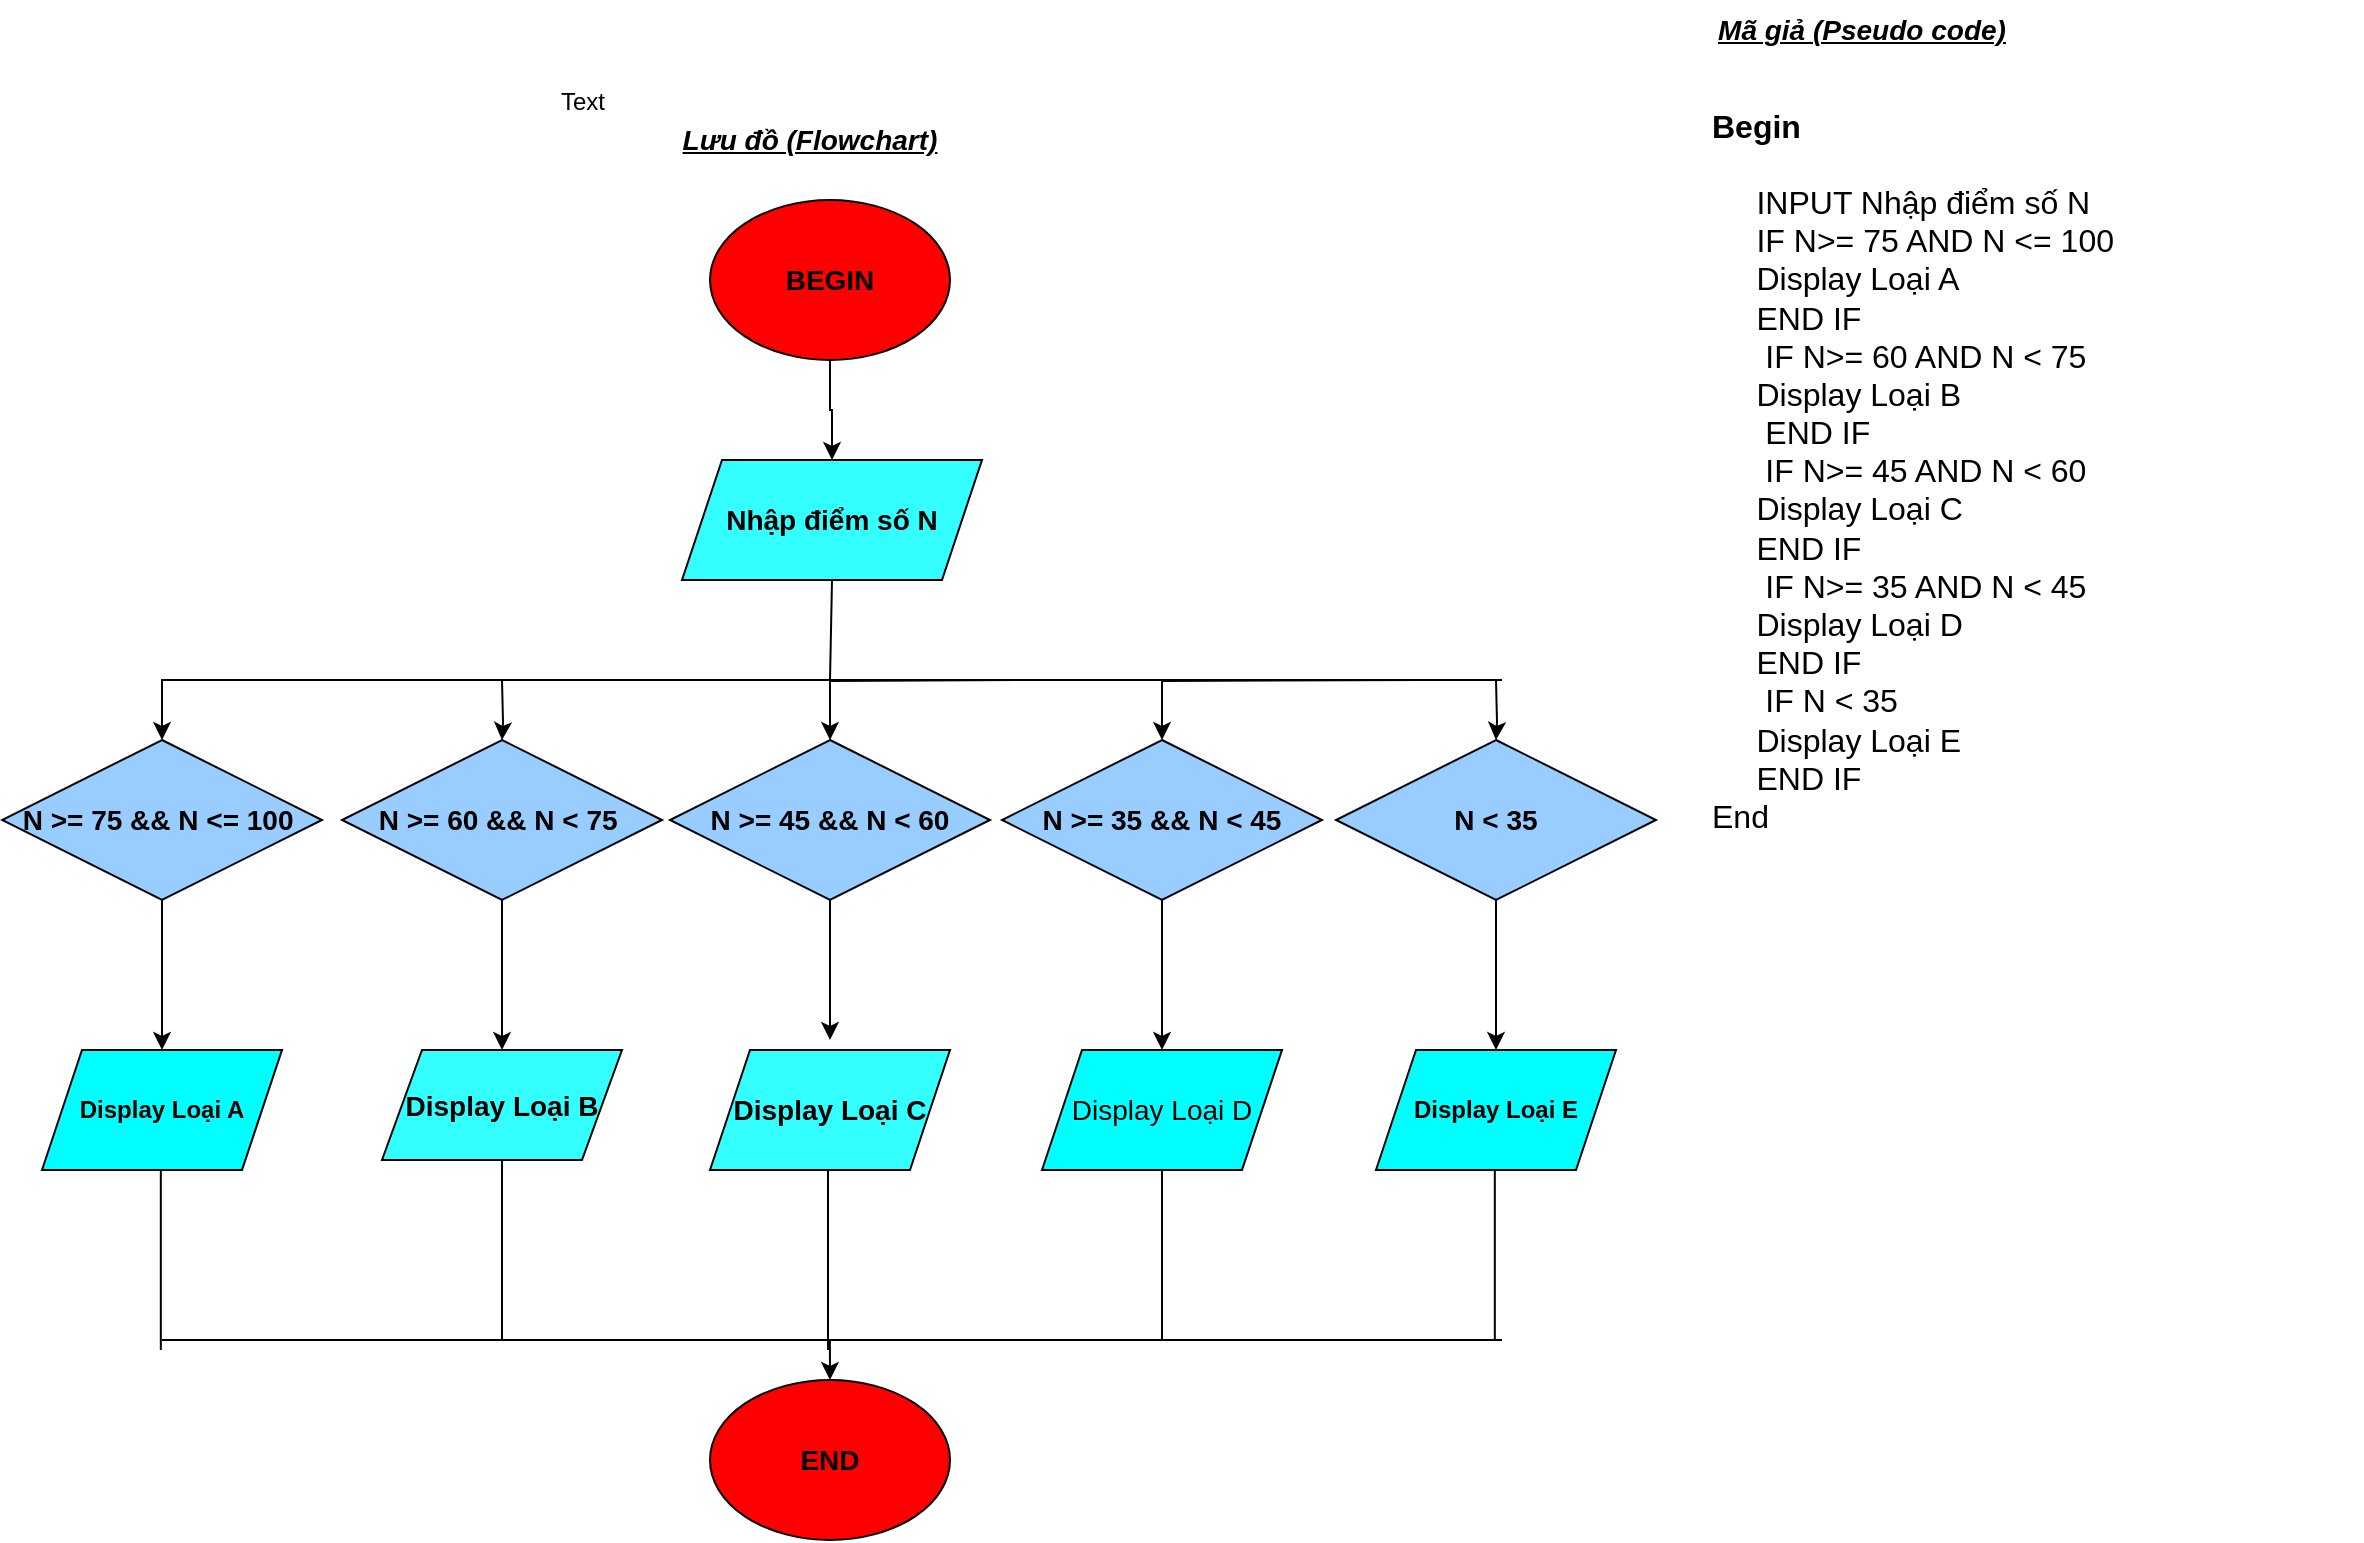 <mxfile version="14.2.7" type="google"><diagram id="C5RBs43oDa-KdzZeNtuy" name="Page-1"><mxGraphModel dx="1579" dy="685" grid="1" gridSize="10" guides="1" tooltips="1" connect="1" arrows="1" fold="1" page="1" pageScale="1" pageWidth="827" pageHeight="1169" math="0" shadow="0"><root><mxCell id="WIyWlLk6GJQsqaUBKTNV-0"/><mxCell id="WIyWlLk6GJQsqaUBKTNV-1" parent="WIyWlLk6GJQsqaUBKTNV-0"/><mxCell id="VVmhNB4n8gQCFWJyPMqK-19" style="edgeStyle=orthogonalEdgeStyle;rounded=0;orthogonalLoop=1;jettySize=auto;html=1;" edge="1" parent="WIyWlLk6GJQsqaUBKTNV-1" source="VVmhNB4n8gQCFWJyPMqK-0" target="VVmhNB4n8gQCFWJyPMqK-1"><mxGeometry relative="1" as="geometry"/></mxCell><mxCell id="VVmhNB4n8gQCFWJyPMqK-0" value="&lt;font style=&quot;font-size: 14px&quot;&gt;&lt;b&gt;BEGIN&lt;/b&gt;&lt;/font&gt;" style="ellipse;whiteSpace=wrap;html=1;fillColor=#FF0000;" vertex="1" parent="WIyWlLk6GJQsqaUBKTNV-1"><mxGeometry x="354" y="130" width="120" height="80" as="geometry"/></mxCell><mxCell id="VVmhNB4n8gQCFWJyPMqK-1" value="&lt;b&gt;&lt;font style=&quot;font-size: 14px&quot;&gt;Nhập điểm số N&lt;/font&gt;&lt;/b&gt;" style="shape=parallelogram;perimeter=parallelogramPerimeter;whiteSpace=wrap;html=1;fixedSize=1;fillColor=#33FFFF;" vertex="1" parent="WIyWlLk6GJQsqaUBKTNV-1"><mxGeometry x="340" y="260" width="150" height="60" as="geometry"/></mxCell><mxCell id="VVmhNB4n8gQCFWJyPMqK-11" style="edgeStyle=orthogonalEdgeStyle;rounded=0;orthogonalLoop=1;jettySize=auto;html=1;" edge="1" parent="WIyWlLk6GJQsqaUBKTNV-1" target="VVmhNB4n8gQCFWJyPMqK-2"><mxGeometry relative="1" as="geometry"><mxPoint x="130" y="370" as="sourcePoint"/><Array as="points"><mxPoint x="80" y="370"/></Array></mxGeometry></mxCell><mxCell id="VVmhNB4n8gQCFWJyPMqK-22" style="edgeStyle=orthogonalEdgeStyle;rounded=0;orthogonalLoop=1;jettySize=auto;html=1;entryX=0.5;entryY=0;entryDx=0;entryDy=0;" edge="1" parent="WIyWlLk6GJQsqaUBKTNV-1" source="VVmhNB4n8gQCFWJyPMqK-2" target="VVmhNB4n8gQCFWJyPMqK-21"><mxGeometry relative="1" as="geometry"/></mxCell><mxCell id="VVmhNB4n8gQCFWJyPMqK-2" value="&lt;b&gt;&lt;font style=&quot;font-size: 14px&quot;&gt;N &amp;gt;= 75 &amp;amp;&amp;amp; N &amp;lt;= 100&amp;nbsp;&lt;/font&gt;&lt;/b&gt;" style="rhombus;whiteSpace=wrap;html=1;fillColor=#99CCFF;" vertex="1" parent="WIyWlLk6GJQsqaUBKTNV-1"><mxGeometry y="400" width="160" height="80" as="geometry"/></mxCell><mxCell id="VVmhNB4n8gQCFWJyPMqK-16" style="edgeStyle=orthogonalEdgeStyle;rounded=0;orthogonalLoop=1;jettySize=auto;html=1;" edge="1" parent="WIyWlLk6GJQsqaUBKTNV-1" target="VVmhNB4n8gQCFWJyPMqK-3"><mxGeometry relative="1" as="geometry"><mxPoint x="250" y="370" as="sourcePoint"/></mxGeometry></mxCell><mxCell id="VVmhNB4n8gQCFWJyPMqK-29" style="edgeStyle=orthogonalEdgeStyle;rounded=0;orthogonalLoop=1;jettySize=auto;html=1;entryX=0.5;entryY=0;entryDx=0;entryDy=0;" edge="1" parent="WIyWlLk6GJQsqaUBKTNV-1" source="VVmhNB4n8gQCFWJyPMqK-3" target="VVmhNB4n8gQCFWJyPMqK-23"><mxGeometry relative="1" as="geometry"/></mxCell><mxCell id="VVmhNB4n8gQCFWJyPMqK-3" value="&lt;font style=&quot;font-size: 14px&quot;&gt;&lt;b&gt;N &amp;gt;= 60 &amp;amp;&amp;amp; N &amp;lt; 75&amp;nbsp;&lt;/b&gt;&lt;/font&gt;" style="rhombus;whiteSpace=wrap;html=1;fillColor=#99CCFF;" vertex="1" parent="WIyWlLk6GJQsqaUBKTNV-1"><mxGeometry x="170" y="400" width="160" height="80" as="geometry"/></mxCell><mxCell id="VVmhNB4n8gQCFWJyPMqK-14" style="edgeStyle=orthogonalEdgeStyle;rounded=0;orthogonalLoop=1;jettySize=auto;html=1;" edge="1" parent="WIyWlLk6GJQsqaUBKTNV-1" target="VVmhNB4n8gQCFWJyPMqK-4"><mxGeometry relative="1" as="geometry"><mxPoint x="520" y="370" as="sourcePoint"/></mxGeometry></mxCell><mxCell id="VVmhNB4n8gQCFWJyPMqK-4" value="&lt;font style=&quot;font-size: 14px&quot;&gt;&lt;b&gt;N &amp;gt;= 45 &amp;amp;&amp;amp; N &amp;lt; 60&lt;/b&gt;&lt;/font&gt;" style="rhombus;whiteSpace=wrap;html=1;fillColor=#99CCFF;" vertex="1" parent="WIyWlLk6GJQsqaUBKTNV-1"><mxGeometry x="334" y="400" width="160" height="80" as="geometry"/></mxCell><mxCell id="VVmhNB4n8gQCFWJyPMqK-15" style="edgeStyle=orthogonalEdgeStyle;rounded=0;orthogonalLoop=1;jettySize=auto;html=1;" edge="1" parent="WIyWlLk6GJQsqaUBKTNV-1" target="VVmhNB4n8gQCFWJyPMqK-5"><mxGeometry relative="1" as="geometry"><mxPoint x="710" y="370" as="sourcePoint"/></mxGeometry></mxCell><mxCell id="VVmhNB4n8gQCFWJyPMqK-27" style="edgeStyle=orthogonalEdgeStyle;rounded=0;orthogonalLoop=1;jettySize=auto;html=1;" edge="1" parent="WIyWlLk6GJQsqaUBKTNV-1" source="VVmhNB4n8gQCFWJyPMqK-5" target="VVmhNB4n8gQCFWJyPMqK-25"><mxGeometry relative="1" as="geometry"/></mxCell><mxCell id="VVmhNB4n8gQCFWJyPMqK-5" value="&lt;font style=&quot;font-size: 14px&quot;&gt;&lt;b&gt;N &amp;gt;= 35 &amp;amp;&amp;amp; N &amp;lt; 45&lt;/b&gt;&lt;/font&gt;" style="rhombus;whiteSpace=wrap;html=1;fillColor=#99CCFF;" vertex="1" parent="WIyWlLk6GJQsqaUBKTNV-1"><mxGeometry x="500" y="400" width="160" height="80" as="geometry"/></mxCell><mxCell id="VVmhNB4n8gQCFWJyPMqK-8" value="" style="endArrow=none;html=1;exitX=0.5;exitY=1;exitDx=0;exitDy=0;" edge="1" parent="WIyWlLk6GJQsqaUBKTNV-1" source="VVmhNB4n8gQCFWJyPMqK-1"><mxGeometry width="50" height="50" relative="1" as="geometry"><mxPoint x="450" y="520" as="sourcePoint"/><mxPoint x="414" y="370" as="targetPoint"/></mxGeometry></mxCell><mxCell id="VVmhNB4n8gQCFWJyPMqK-9" value="" style="endArrow=none;html=1;" edge="1" parent="WIyWlLk6GJQsqaUBKTNV-1"><mxGeometry width="50" height="50" relative="1" as="geometry"><mxPoint x="130" y="370" as="sourcePoint"/><mxPoint x="440" y="370" as="targetPoint"/></mxGeometry></mxCell><mxCell id="VVmhNB4n8gQCFWJyPMqK-10" value="" style="endArrow=none;html=1;" edge="1" parent="WIyWlLk6GJQsqaUBKTNV-1"><mxGeometry width="50" height="50" relative="1" as="geometry"><mxPoint x="415" y="370" as="sourcePoint"/><mxPoint x="750" y="370" as="targetPoint"/></mxGeometry></mxCell><mxCell id="VVmhNB4n8gQCFWJyPMqK-18" style="edgeStyle=orthogonalEdgeStyle;rounded=0;orthogonalLoop=1;jettySize=auto;html=1;" edge="1" parent="WIyWlLk6GJQsqaUBKTNV-1" target="VVmhNB4n8gQCFWJyPMqK-17"><mxGeometry relative="1" as="geometry"><mxPoint x="747" y="370" as="sourcePoint"/></mxGeometry></mxCell><mxCell id="VVmhNB4n8gQCFWJyPMqK-28" style="edgeStyle=orthogonalEdgeStyle;rounded=0;orthogonalLoop=1;jettySize=auto;html=1;" edge="1" parent="WIyWlLk6GJQsqaUBKTNV-1" source="VVmhNB4n8gQCFWJyPMqK-17" target="VVmhNB4n8gQCFWJyPMqK-26"><mxGeometry relative="1" as="geometry"/></mxCell><mxCell id="VVmhNB4n8gQCFWJyPMqK-17" value="&lt;font style=&quot;font-size: 14px&quot;&gt;&lt;b&gt;N &amp;lt; 35&lt;/b&gt;&lt;/font&gt;" style="rhombus;whiteSpace=wrap;html=1;fillColor=#99CCFF;" vertex="1" parent="WIyWlLk6GJQsqaUBKTNV-1"><mxGeometry x="667" y="400" width="160" height="80" as="geometry"/></mxCell><mxCell id="VVmhNB4n8gQCFWJyPMqK-20" value="" style="endArrow=classic;html=1;exitX=0.5;exitY=1;exitDx=0;exitDy=0;" edge="1" parent="WIyWlLk6GJQsqaUBKTNV-1" source="VVmhNB4n8gQCFWJyPMqK-4"><mxGeometry width="50" height="50" relative="1" as="geometry"><mxPoint x="400" y="600" as="sourcePoint"/><mxPoint x="414" y="550" as="targetPoint"/></mxGeometry></mxCell><mxCell id="VVmhNB4n8gQCFWJyPMqK-21" value="&lt;b&gt;Display Loại A&lt;/b&gt;" style="shape=parallelogram;perimeter=parallelogramPerimeter;whiteSpace=wrap;html=1;fixedSize=1;fillColor=#00FFFF;" vertex="1" parent="WIyWlLk6GJQsqaUBKTNV-1"><mxGeometry x="20" y="555" width="120" height="60" as="geometry"/></mxCell><mxCell id="VVmhNB4n8gQCFWJyPMqK-23" value="&lt;font style=&quot;font-size: 14px&quot;&gt;&lt;b&gt;Display Loại B&lt;/b&gt;&lt;/font&gt;" style="shape=parallelogram;perimeter=parallelogramPerimeter;whiteSpace=wrap;html=1;fixedSize=1;fillColor=#33FFFF;" vertex="1" parent="WIyWlLk6GJQsqaUBKTNV-1"><mxGeometry x="190" y="555" width="120" height="55" as="geometry"/></mxCell><mxCell id="VVmhNB4n8gQCFWJyPMqK-24" value="&lt;font style=&quot;font-size: 14px&quot;&gt;&lt;b&gt;Display Loại C&lt;/b&gt;&lt;/font&gt;" style="shape=parallelogram;perimeter=parallelogramPerimeter;whiteSpace=wrap;html=1;fixedSize=1;fillColor=#33FFFF;" vertex="1" parent="WIyWlLk6GJQsqaUBKTNV-1"><mxGeometry x="354" y="555" width="120" height="60" as="geometry"/></mxCell><mxCell id="VVmhNB4n8gQCFWJyPMqK-25" value="&lt;font style=&quot;font-size: 14px&quot;&gt;Display Loại D&lt;/font&gt;" style="shape=parallelogram;perimeter=parallelogramPerimeter;whiteSpace=wrap;html=1;fixedSize=1;fillColor=#00FFFF;" vertex="1" parent="WIyWlLk6GJQsqaUBKTNV-1"><mxGeometry x="520" y="555" width="120" height="60" as="geometry"/></mxCell><mxCell id="VVmhNB4n8gQCFWJyPMqK-26" value="&lt;b&gt;Display Loại E&lt;/b&gt;" style="shape=parallelogram;perimeter=parallelogramPerimeter;whiteSpace=wrap;html=1;fixedSize=1;fillColor=#00FFFF;" vertex="1" parent="WIyWlLk6GJQsqaUBKTNV-1"><mxGeometry x="687" y="555" width="120" height="60" as="geometry"/></mxCell><mxCell id="VVmhNB4n8gQCFWJyPMqK-42" style="edgeStyle=orthogonalEdgeStyle;rounded=0;orthogonalLoop=1;jettySize=auto;html=1;exitX=0.5;exitY=0;exitDx=0;exitDy=0;entryX=0.5;entryY=0;entryDx=0;entryDy=0;" edge="1" parent="WIyWlLk6GJQsqaUBKTNV-1" target="VVmhNB4n8gQCFWJyPMqK-30"><mxGeometry relative="1" as="geometry"><mxPoint x="413.941" y="700" as="sourcePoint"/></mxGeometry></mxCell><mxCell id="VVmhNB4n8gQCFWJyPMqK-30" value="&lt;font style=&quot;font-size: 14px&quot;&gt;&lt;b&gt;END&lt;/b&gt;&lt;/font&gt;" style="ellipse;whiteSpace=wrap;html=1;fillColor=#FF0000;" vertex="1" parent="WIyWlLk6GJQsqaUBKTNV-1"><mxGeometry x="354" y="720" width="120" height="80" as="geometry"/></mxCell><mxCell id="VVmhNB4n8gQCFWJyPMqK-31" value="" style="endArrow=none;html=1;entryX=0.5;entryY=1;entryDx=0;entryDy=0;" edge="1" parent="WIyWlLk6GJQsqaUBKTNV-1" target="VVmhNB4n8gQCFWJyPMqK-25"><mxGeometry width="50" height="50" relative="1" as="geometry"><mxPoint x="580" y="700" as="sourcePoint"/><mxPoint x="620" y="620" as="targetPoint"/></mxGeometry></mxCell><mxCell id="VVmhNB4n8gQCFWJyPMqK-35" value="" style="endArrow=none;html=1;entryX=0.5;entryY=1;entryDx=0;entryDy=0;" edge="1" parent="WIyWlLk6GJQsqaUBKTNV-1" target="VVmhNB4n8gQCFWJyPMqK-23"><mxGeometry width="50" height="50" relative="1" as="geometry"><mxPoint x="250" y="700" as="sourcePoint"/><mxPoint x="620" y="620" as="targetPoint"/></mxGeometry></mxCell><mxCell id="VVmhNB4n8gQCFWJyPMqK-37" value="" style="endArrow=none;html=1;entryX=0.5;entryY=1;entryDx=0;entryDy=0;" edge="1" parent="WIyWlLk6GJQsqaUBKTNV-1"><mxGeometry width="50" height="50" relative="1" as="geometry"><mxPoint x="413" y="705" as="sourcePoint"/><mxPoint x="413" y="615" as="targetPoint"/></mxGeometry></mxCell><mxCell id="VVmhNB4n8gQCFWJyPMqK-38" value="" style="endArrow=none;html=1;entryX=0.5;entryY=1;entryDx=0;entryDy=0;" edge="1" parent="WIyWlLk6GJQsqaUBKTNV-1"><mxGeometry width="50" height="50" relative="1" as="geometry"><mxPoint x="746.41" y="700" as="sourcePoint"/><mxPoint x="746.41" y="615" as="targetPoint"/></mxGeometry></mxCell><mxCell id="VVmhNB4n8gQCFWJyPMqK-39" value="" style="endArrow=none;html=1;entryX=0.5;entryY=1;entryDx=0;entryDy=0;" edge="1" parent="WIyWlLk6GJQsqaUBKTNV-1"><mxGeometry width="50" height="50" relative="1" as="geometry"><mxPoint x="79.41" y="705" as="sourcePoint"/><mxPoint x="79.41" y="615" as="targetPoint"/></mxGeometry></mxCell><mxCell id="VVmhNB4n8gQCFWJyPMqK-40" value="" style="endArrow=none;html=1;" edge="1" parent="WIyWlLk6GJQsqaUBKTNV-1"><mxGeometry width="50" height="50" relative="1" as="geometry"><mxPoint x="80" y="700" as="sourcePoint"/><mxPoint x="750" y="700" as="targetPoint"/></mxGeometry></mxCell><mxCell id="VVmhNB4n8gQCFWJyPMqK-43" value="&lt;font style=&quot;font-size: 14px&quot;&gt;&lt;b&gt;&lt;i&gt;&lt;u&gt;Lưu đồ (Flowchart)&lt;/u&gt;&lt;/i&gt;&lt;/b&gt;&lt;/font&gt;" style="text;html=1;strokeColor=none;fillColor=none;align=center;verticalAlign=middle;whiteSpace=wrap;rounded=0;" vertex="1" parent="WIyWlLk6GJQsqaUBKTNV-1"><mxGeometry x="334" y="90" width="140" height="20" as="geometry"/></mxCell><mxCell id="VVmhNB4n8gQCFWJyPMqK-44" value="&lt;b&gt;&lt;i&gt;&lt;u&gt;&lt;font style=&quot;font-size: 14px&quot;&gt;Mã giả (Pseudo code)&lt;/font&gt;&lt;/u&gt;&lt;/i&gt;&lt;/b&gt;" style="text;html=1;strokeColor=none;fillColor=none;align=center;verticalAlign=middle;whiteSpace=wrap;rounded=0;" vertex="1" parent="WIyWlLk6GJQsqaUBKTNV-1"><mxGeometry x="840" y="30" width="180" height="30" as="geometry"/></mxCell><mxCell id="VVmhNB4n8gQCFWJyPMqK-45" value="&lt;h1&gt;&lt;font size=&quot;3&quot;&gt;Begin&lt;/font&gt;&lt;/h1&gt;&lt;div&gt;&lt;font size=&quot;3&quot;&gt;&amp;nbsp; &amp;nbsp; &amp;nbsp;INPUT Nhập điểm số N&lt;/font&gt;&lt;/div&gt;&lt;div&gt;&lt;font size=&quot;3&quot;&gt;&amp;nbsp; &amp;nbsp; &amp;nbsp;IF N&amp;gt;= 75 AND N &amp;lt;= 100&lt;/font&gt;&lt;/div&gt;&lt;div&gt;&lt;font size=&quot;3&quot;&gt;&amp;nbsp; &amp;nbsp; &amp;nbsp;Display Loại A&lt;/font&gt;&lt;/div&gt;&lt;div&gt;&lt;font size=&quot;3&quot;&gt;&amp;nbsp; &amp;nbsp; &amp;nbsp;END IF&lt;/font&gt;&lt;/div&gt;&lt;div&gt;&lt;font size=&quot;3&quot;&gt;&amp;nbsp; &amp;nbsp; &amp;nbsp;&lt;/font&gt;&lt;span style=&quot;font-size: medium&quot;&gt;&amp;nbsp;IF N&amp;gt;= 60 AND N &amp;lt; 75&lt;/span&gt;&lt;/div&gt;&lt;div&gt;&lt;font size=&quot;3&quot;&gt;&amp;nbsp; &amp;nbsp; &amp;nbsp;Display Loại B&lt;/font&gt;&lt;/div&gt;&lt;div&gt;&lt;font size=&quot;3&quot;&gt;&amp;nbsp; &amp;nbsp; &amp;nbsp; END IF&lt;/font&gt;&lt;/div&gt;&lt;div&gt;&lt;font size=&quot;3&quot;&gt;&amp;nbsp; &amp;nbsp; &amp;nbsp;&lt;/font&gt;&lt;span style=&quot;font-size: medium&quot;&gt;&amp;nbsp;IF N&amp;gt;= 45 AND N &amp;lt; 60&lt;/span&gt;&lt;/div&gt;&lt;div&gt;&lt;font size=&quot;3&quot;&gt;&amp;nbsp; &amp;nbsp; &amp;nbsp;Display Loại C&lt;/font&gt;&lt;/div&gt;&lt;div&gt;&lt;font size=&quot;3&quot;&gt;&amp;nbsp; &amp;nbsp; &amp;nbsp;END IF&lt;/font&gt;&lt;/div&gt;&lt;div&gt;&lt;font size=&quot;3&quot;&gt;&amp;nbsp; &amp;nbsp; &amp;nbsp;&lt;/font&gt;&lt;span style=&quot;font-size: medium&quot;&gt;&amp;nbsp;IF N&amp;gt;= 35 AND N &amp;lt; 45&lt;/span&gt;&lt;/div&gt;&lt;div&gt;&lt;font size=&quot;3&quot;&gt;&amp;nbsp; &amp;nbsp; &amp;nbsp;Display Loại D&lt;/font&gt;&lt;/div&gt;&lt;div&gt;&lt;font size=&quot;3&quot;&gt;&amp;nbsp; &amp;nbsp; &amp;nbsp;END IF&lt;/font&gt;&lt;/div&gt;&lt;div&gt;&lt;font size=&quot;3&quot;&gt;&amp;nbsp; &amp;nbsp; &amp;nbsp;&lt;/font&gt;&lt;span style=&quot;font-size: medium&quot;&gt;&amp;nbsp;IF N &amp;lt; 35&lt;/span&gt;&lt;/div&gt;&lt;div&gt;&lt;font size=&quot;3&quot;&gt;&amp;nbsp; &amp;nbsp; &amp;nbsp;Display Loại E&lt;/font&gt;&lt;/div&gt;&lt;div&gt;&lt;font size=&quot;3&quot;&gt;&amp;nbsp; &amp;nbsp; &amp;nbsp;END IF&lt;/font&gt;&lt;/div&gt;&lt;div&gt;&lt;font size=&quot;3&quot;&gt;End&lt;/font&gt;&lt;/div&gt;&lt;div&gt;&lt;font size=&quot;3&quot;&gt;&lt;br&gt;&lt;/font&gt;&lt;/div&gt;" style="text;html=1;strokeColor=none;fillColor=none;spacing=5;spacingTop=-20;whiteSpace=wrap;overflow=hidden;rounded=0;" vertex="1" parent="WIyWlLk6GJQsqaUBKTNV-1"><mxGeometry x="850" y="71" width="330" height="400" as="geometry"/></mxCell><mxCell id="VVmhNB4n8gQCFWJyPMqK-46" value="Text" style="text;html=1;align=center;verticalAlign=middle;resizable=0;points=[];autosize=1;" vertex="1" parent="WIyWlLk6GJQsqaUBKTNV-1"><mxGeometry x="270" y="71" width="40" height="20" as="geometry"/></mxCell></root></mxGraphModel></diagram></mxfile>